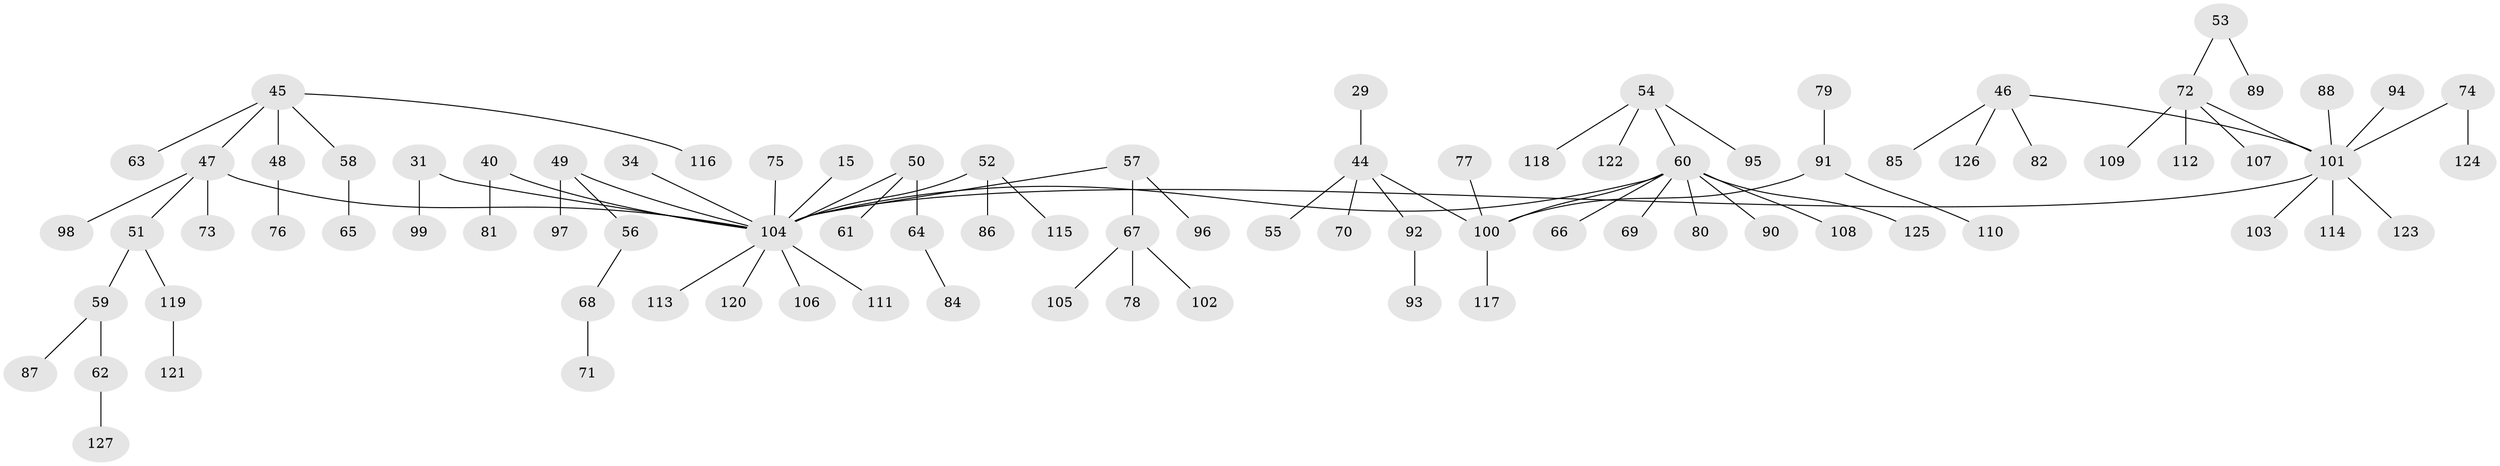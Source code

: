 // original degree distribution, {4: 0.08661417322834646, 5: 0.023622047244094488, 7: 0.007874015748031496, 6: 0.015748031496062992, 2: 0.2047244094488189, 1: 0.5118110236220472, 3: 0.14960629921259844}
// Generated by graph-tools (version 1.1) at 2025/56/03/04/25 21:56:28]
// undirected, 88 vertices, 87 edges
graph export_dot {
graph [start="1"]
  node [color=gray90,style=filled];
  15;
  29;
  31;
  34;
  40 [super="+24"];
  44 [super="+32"];
  45 [super="+22"];
  46;
  47 [super="+25+20+14+42"];
  48 [super="+36"];
  49 [super="+21"];
  50;
  51 [super="+26"];
  52 [super="+19"];
  53;
  54;
  55;
  56;
  57;
  58;
  59;
  60 [super="+37"];
  61;
  62;
  63;
  64;
  65;
  66;
  67;
  68;
  69;
  70;
  71;
  72 [super="+38"];
  73;
  74;
  75;
  76;
  77;
  78;
  79;
  80;
  81;
  82;
  84;
  85;
  86;
  87;
  88;
  89;
  90;
  91 [super="+41"];
  92;
  93;
  94;
  95;
  96;
  97;
  98;
  99;
  100 [super="+7"];
  101 [super="+27+16+12+33+35+43"];
  102;
  103;
  104 [super="+8+17+6+13+10+83"];
  105;
  106;
  107;
  108;
  109;
  110;
  111;
  112;
  113;
  114;
  115;
  116;
  117;
  118;
  119;
  120;
  121;
  122;
  123;
  124;
  125;
  126;
  127;
  15 -- 104;
  29 -- 44;
  31 -- 99;
  31 -- 104;
  34 -- 104;
  40 -- 81;
  40 -- 104;
  44 -- 55;
  44 -- 100;
  44 -- 70;
  44 -- 92;
  45 -- 58;
  45 -- 63;
  45 -- 116;
  45 -- 47;
  45 -- 48;
  46 -- 82;
  46 -- 85;
  46 -- 126;
  46 -- 101;
  47 -- 98;
  47 -- 51;
  47 -- 104;
  47 -- 73;
  48 -- 76;
  49 -- 56;
  49 -- 104;
  49 -- 97;
  50 -- 61;
  50 -- 64;
  50 -- 104;
  51 -- 59;
  51 -- 119;
  52 -- 86;
  52 -- 115;
  52 -- 104;
  53 -- 89;
  53 -- 72;
  54 -- 95;
  54 -- 118;
  54 -- 122;
  54 -- 60;
  56 -- 68;
  57 -- 67;
  57 -- 96;
  57 -- 104;
  58 -- 65;
  59 -- 62;
  59 -- 87;
  60 -- 69;
  60 -- 108;
  60 -- 66;
  60 -- 100;
  60 -- 104;
  60 -- 80;
  60 -- 90;
  60 -- 125;
  62 -- 127;
  64 -- 84;
  67 -- 78;
  67 -- 102;
  67 -- 105;
  68 -- 71;
  72 -- 107;
  72 -- 109;
  72 -- 112;
  72 -- 101;
  74 -- 124;
  74 -- 101;
  75 -- 104;
  77 -- 100;
  79 -- 91;
  88 -- 101;
  91 -- 110;
  91 -- 100;
  92 -- 93;
  94 -- 101;
  100 -- 117;
  101 -- 104;
  101 -- 123;
  101 -- 103;
  101 -- 114;
  104 -- 106;
  104 -- 113;
  104 -- 120;
  104 -- 111;
  119 -- 121;
}
